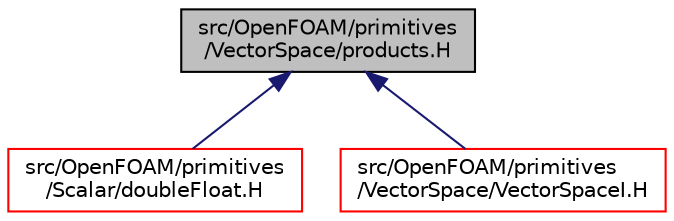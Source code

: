 digraph "src/OpenFOAM/primitives/VectorSpace/products.H"
{
  bgcolor="transparent";
  edge [fontname="Helvetica",fontsize="10",labelfontname="Helvetica",labelfontsize="10"];
  node [fontname="Helvetica",fontsize="10",shape=record];
  Node2 [label="src/OpenFOAM/primitives\l/VectorSpace/products.H",height=0.2,width=0.4,color="black", fillcolor="grey75", style="filled", fontcolor="black"];
  Node2 -> Node3 [dir="back",color="midnightblue",fontsize="10",style="solid",fontname="Helvetica"];
  Node3 [label="src/OpenFOAM/primitives\l/Scalar/doubleFloat.H",height=0.2,width=0.4,color="red",URL="$a13298.html"];
  Node2 -> Node5787 [dir="back",color="midnightblue",fontsize="10",style="solid",fontname="Helvetica"];
  Node5787 [label="src/OpenFOAM/primitives\l/VectorSpace/VectorSpaceI.H",height=0.2,width=0.4,color="red",URL="$a13724.html"];
}
